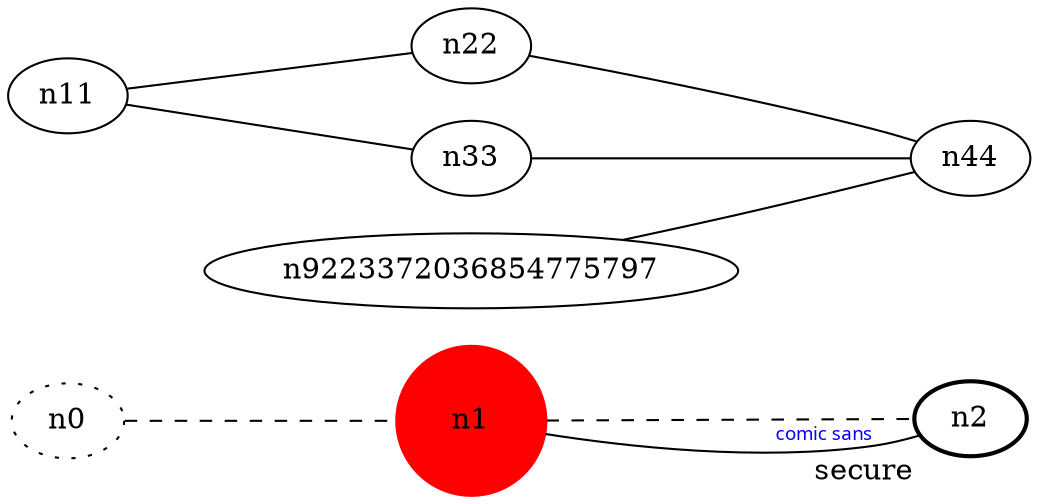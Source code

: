 graph test4 {
	rankdir=LR;
	fontcolor=blue; /* c0; c1; c0 -- c1 */
	n0 [style=dotted, fillcolor="#123456"]; // c2; c3; c2 -- c3
	n1 [height=1, width=1, color=red, style=filled];
	n2 [style=bold, xlabel="secure"];
	n0 -- n1 -- n2[style=dashed];
	n1 -- n2 [fontname="d\n\l\G", label="comic sans", fontcolor=blue, fontsize=9];
	n11 -- n22;
	n11 -- n33;
	n9223372036854775797 -- n44;
	n22 -- n44;
	n33 -- n44;
}

